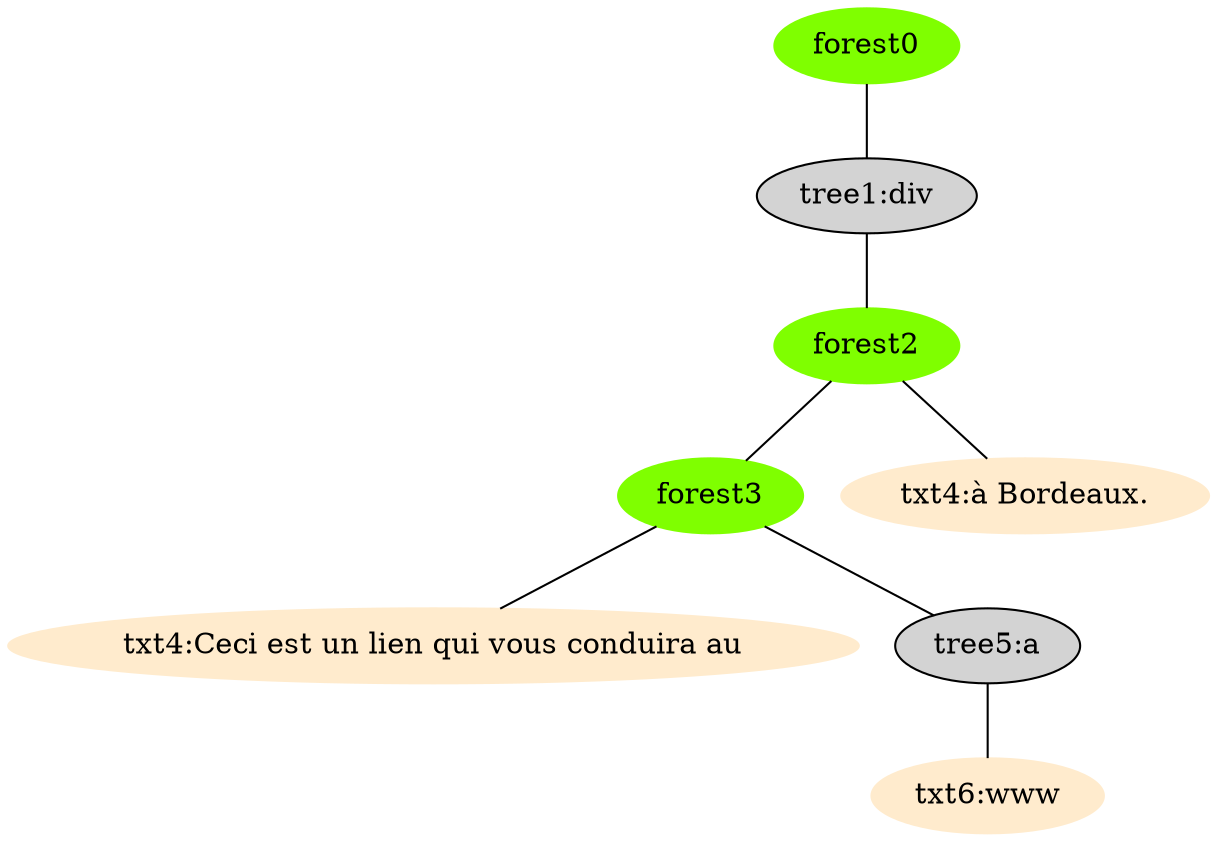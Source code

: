 graph{
ratio = fill;
node [style=filled];
forest0
forest0 [color="chartreuse1"]
forest0 -- "tree1:div"
"tree1:div" -- forest2
forest2 [color="chartreuse1"]
forest2 -- forest3
forest3 [color="chartreuse1"]
forest3 -- "txt4:Ceci est un lien qui vous conduira au"
"txt4:Ceci est un lien qui vous conduira au" [color="blanchedalmond"]
forest3 -- "tree5:a"
"tree5:a" -- "txt6:www"
"txt6:www" [color="blanchedalmond"]
forest2 -- "txt4:à Bordeaux."
"txt4:à Bordeaux." [color="blanchedalmond"]
}
